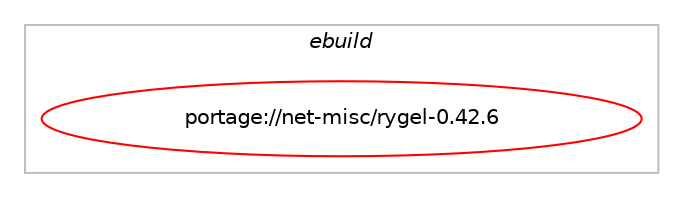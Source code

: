 digraph prolog {

# *************
# Graph options
# *************

newrank=true;
concentrate=true;
compound=true;
graph [rankdir=LR,fontname=Helvetica,fontsize=10,ranksep=1.5];#, ranksep=2.5, nodesep=0.2];
edge  [arrowhead=vee];
node  [fontname=Helvetica,fontsize=10];

# **********
# The ebuild
# **********

subgraph cluster_leftcol {
color=gray;
label=<<i>ebuild</i>>;
id [label="portage://net-misc/rygel-0.42.6", color=red, width=4, href="../net-misc/rygel-0.42.6.svg"];
}

# ****************
# The dependencies
# ****************

subgraph cluster_midcol {
color=gray;
label=<<i>dependencies</i>>;
subgraph cluster_compile {
fillcolor="#eeeeee";
style=filled;
label=<<i>compile</i>>;
# *** BEGIN UNKNOWN DEPENDENCY TYPE (TODO) ***
# id -> equal(use_conditional_group(positive,gtk,portage://net-misc/rygel-0.42.6,[package_dependency(portage://net-misc/rygel-0.42.6,install,no,x11-libs,gtk+,greaterequal,[3.22,,,3.22],[slot(3)],[])]))
# *** END UNKNOWN DEPENDENCY TYPE (TODO) ***

# *** BEGIN UNKNOWN DEPENDENCY TYPE (TODO) ***
# id -> equal(use_conditional_group(positive,introspection,portage://net-misc/rygel-0.42.6,[package_dependency(portage://net-misc/rygel-0.42.6,install,no,dev-libs,gobject-introspection,greaterequal,[1.33.4,,,1.33.4],any_same_slot,[])]))
# *** END UNKNOWN DEPENDENCY TYPE (TODO) ***

# *** BEGIN UNKNOWN DEPENDENCY TYPE (TODO) ***
# id -> equal(use_conditional_group(positive,sqlite,portage://net-misc/rygel-0.42.6,[package_dependency(portage://net-misc/rygel-0.42.6,install,no,dev-db,sqlite,greaterequal,[3.5,,,3.5],[slot(3)],[]),package_dependency(portage://net-misc/rygel-0.42.6,install,no,dev-libs,libunistring,none,[,,],any_same_slot,[])]))
# *** END UNKNOWN DEPENDENCY TYPE (TODO) ***

# *** BEGIN UNKNOWN DEPENDENCY TYPE (TODO) ***
# id -> equal(use_conditional_group(positive,tracker,portage://net-misc/rygel-0.42.6,[package_dependency(portage://net-misc/rygel-0.42.6,install,no,app-misc,tracker,none,[,,],[slot(3),equal],[use(enable(vala),positive)])]))
# *** END UNKNOWN DEPENDENCY TYPE (TODO) ***

# *** BEGIN UNKNOWN DEPENDENCY TYPE (TODO) ***
# id -> equal(use_conditional_group(positive,transcode,portage://net-misc/rygel-0.42.6,[package_dependency(portage://net-misc/rygel-0.42.6,install,no,media-libs,gst-plugins-bad,none,[,,],[slot(1.0)],[]),package_dependency(portage://net-misc/rygel-0.42.6,install,no,media-plugins,gst-plugins-twolame,none,[,,],[slot(1.0)],[]),package_dependency(portage://net-misc/rygel-0.42.6,install,no,media-plugins,gst-plugins-libav,none,[,,],[slot(1.0)],[])]))
# *** END UNKNOWN DEPENDENCY TYPE (TODO) ***

# *** BEGIN UNKNOWN DEPENDENCY TYPE (TODO) ***
# id -> equal(package_dependency(portage://net-misc/rygel-0.42.6,install,no,dev-libs,glib,greaterequal,[2.62.0,,,2.62.0],[slot(2)],[]))
# *** END UNKNOWN DEPENDENCY TYPE (TODO) ***

# *** BEGIN UNKNOWN DEPENDENCY TYPE (TODO) ***
# id -> equal(package_dependency(portage://net-misc/rygel-0.42.6,install,no,dev-libs,libgee,greaterequal,[0.8,,,0.8],[slot(0.8),equal],[]))
# *** END UNKNOWN DEPENDENCY TYPE (TODO) ***

# *** BEGIN UNKNOWN DEPENDENCY TYPE (TODO) ***
# id -> equal(package_dependency(portage://net-misc/rygel-0.42.6,install,no,dev-libs,libxml2,greaterequal,[2.7,,,2.7],[slot(2)],[]))
# *** END UNKNOWN DEPENDENCY TYPE (TODO) ***

# *** BEGIN UNKNOWN DEPENDENCY TYPE (TODO) ***
# id -> equal(package_dependency(portage://net-misc/rygel-0.42.6,install,no,media-libs,gst-plugins-base,greaterequal,[1.20,,,1.20],[slot(1.0)],[]))
# *** END UNKNOWN DEPENDENCY TYPE (TODO) ***

# *** BEGIN UNKNOWN DEPENDENCY TYPE (TODO) ***
# id -> equal(package_dependency(portage://net-misc/rygel-0.42.6,install,no,media-libs,gstreamer,greaterequal,[1.20,,,1.20],[slot(1.0)],[]))
# *** END UNKNOWN DEPENDENCY TYPE (TODO) ***

# *** BEGIN UNKNOWN DEPENDENCY TYPE (TODO) ***
# id -> equal(package_dependency(portage://net-misc/rygel-0.42.6,install,no,media-libs,gstreamer-editing-services,none,[,,],[slot(1.0)],[]))
# *** END UNKNOWN DEPENDENCY TYPE (TODO) ***

# *** BEGIN UNKNOWN DEPENDENCY TYPE (TODO) ***
# id -> equal(package_dependency(portage://net-misc/rygel-0.42.6,install,no,media-libs,gupnp-dlna,greaterequal,[0.9.4,,,0.9.4],[slot(2.0),equal],[]))
# *** END UNKNOWN DEPENDENCY TYPE (TODO) ***

# *** BEGIN UNKNOWN DEPENDENCY TYPE (TODO) ***
# id -> equal(package_dependency(portage://net-misc/rygel-0.42.6,install,no,media-libs,libmediaart,greaterequal,[0.7,,,0.7],[slot(2.0)],[use(enable(vala),none)]))
# *** END UNKNOWN DEPENDENCY TYPE (TODO) ***

# *** BEGIN UNKNOWN DEPENDENCY TYPE (TODO) ***
# id -> equal(package_dependency(portage://net-misc/rygel-0.42.6,install,no,media-plugins,gst-plugins-soup,none,[,,],[slot(1.0)],[]))
# *** END UNKNOWN DEPENDENCY TYPE (TODO) ***

# *** BEGIN UNKNOWN DEPENDENCY TYPE (TODO) ***
# id -> equal(package_dependency(portage://net-misc/rygel-0.42.6,install,no,net-libs,gssdp,greaterequal,[1.5.0,,,1.5.0],[slot(1.6),equal],[use(enable(vala),none)]))
# *** END UNKNOWN DEPENDENCY TYPE (TODO) ***

# *** BEGIN UNKNOWN DEPENDENCY TYPE (TODO) ***
# id -> equal(package_dependency(portage://net-misc/rygel-0.42.6,install,no,net-libs,gupnp,greaterequal,[1.5.2,,,1.5.2],[slot(1.6),equal],[use(enable(vala),none)]))
# *** END UNKNOWN DEPENDENCY TYPE (TODO) ***

# *** BEGIN UNKNOWN DEPENDENCY TYPE (TODO) ***
# id -> equal(package_dependency(portage://net-misc/rygel-0.42.6,install,no,net-libs,gupnp-av,greaterequal,[0.14.1,,,0.14.1],any_same_slot,[use(enable(vala),none)]))
# *** END UNKNOWN DEPENDENCY TYPE (TODO) ***

# *** BEGIN UNKNOWN DEPENDENCY TYPE (TODO) ***
# id -> equal(package_dependency(portage://net-misc/rygel-0.42.6,install,no,net-libs,libsoup,greaterequal,[3,,,3],[slot(3.0)],[]))
# *** END UNKNOWN DEPENDENCY TYPE (TODO) ***

# *** BEGIN UNKNOWN DEPENDENCY TYPE (TODO) ***
# id -> equal(package_dependency(portage://net-misc/rygel-0.42.6,install,no,sys-apps,util-linux,greaterequal,[2.20,,,2.20],[],[]))
# *** END UNKNOWN DEPENDENCY TYPE (TODO) ***

# *** BEGIN UNKNOWN DEPENDENCY TYPE (TODO) ***
# id -> equal(package_dependency(portage://net-misc/rygel-0.42.6,install,no,x11-libs,gdk-pixbuf,none,[,,],[slot(2)],[]))
# *** END UNKNOWN DEPENDENCY TYPE (TODO) ***

# *** BEGIN UNKNOWN DEPENDENCY TYPE (TODO) ***
# id -> equal(package_dependency(portage://net-misc/rygel-0.42.6,install,no,x11-libs,libX11,none,[,,],[],[]))
# *** END UNKNOWN DEPENDENCY TYPE (TODO) ***

# *** BEGIN UNKNOWN DEPENDENCY TYPE (TODO) ***
# id -> equal(package_dependency(portage://net-misc/rygel-0.42.6,install,no,x11-misc,shared-mime-info,none,[,,],[],[]))
# *** END UNKNOWN DEPENDENCY TYPE (TODO) ***

}
subgraph cluster_compileandrun {
fillcolor="#eeeeee";
style=filled;
label=<<i>compile and run</i>>;
}
subgraph cluster_run {
fillcolor="#eeeeee";
style=filled;
label=<<i>run</i>>;
# *** BEGIN UNKNOWN DEPENDENCY TYPE (TODO) ***
# id -> equal(use_conditional_group(positive,gtk,portage://net-misc/rygel-0.42.6,[package_dependency(portage://net-misc/rygel-0.42.6,run,no,x11-libs,gtk+,greaterequal,[3.22,,,3.22],[slot(3)],[])]))
# *** END UNKNOWN DEPENDENCY TYPE (TODO) ***

# *** BEGIN UNKNOWN DEPENDENCY TYPE (TODO) ***
# id -> equal(use_conditional_group(positive,introspection,portage://net-misc/rygel-0.42.6,[package_dependency(portage://net-misc/rygel-0.42.6,run,no,dev-libs,gobject-introspection,greaterequal,[1.33.4,,,1.33.4],any_same_slot,[])]))
# *** END UNKNOWN DEPENDENCY TYPE (TODO) ***

# *** BEGIN UNKNOWN DEPENDENCY TYPE (TODO) ***
# id -> equal(use_conditional_group(positive,sqlite,portage://net-misc/rygel-0.42.6,[package_dependency(portage://net-misc/rygel-0.42.6,run,no,dev-db,sqlite,greaterequal,[3.5,,,3.5],[slot(3)],[]),package_dependency(portage://net-misc/rygel-0.42.6,run,no,dev-libs,libunistring,none,[,,],any_same_slot,[])]))
# *** END UNKNOWN DEPENDENCY TYPE (TODO) ***

# *** BEGIN UNKNOWN DEPENDENCY TYPE (TODO) ***
# id -> equal(use_conditional_group(positive,tracker,portage://net-misc/rygel-0.42.6,[package_dependency(portage://net-misc/rygel-0.42.6,run,no,app-misc,tracker,none,[,,],[slot(3),equal],[use(enable(vala),positive)])]))
# *** END UNKNOWN DEPENDENCY TYPE (TODO) ***

# *** BEGIN UNKNOWN DEPENDENCY TYPE (TODO) ***
# id -> equal(use_conditional_group(positive,transcode,portage://net-misc/rygel-0.42.6,[package_dependency(portage://net-misc/rygel-0.42.6,run,no,media-libs,gst-plugins-bad,none,[,,],[slot(1.0)],[]),package_dependency(portage://net-misc/rygel-0.42.6,run,no,media-plugins,gst-plugins-twolame,none,[,,],[slot(1.0)],[]),package_dependency(portage://net-misc/rygel-0.42.6,run,no,media-plugins,gst-plugins-libav,none,[,,],[slot(1.0)],[])]))
# *** END UNKNOWN DEPENDENCY TYPE (TODO) ***

# *** BEGIN UNKNOWN DEPENDENCY TYPE (TODO) ***
# id -> equal(package_dependency(portage://net-misc/rygel-0.42.6,run,no,dev-libs,glib,greaterequal,[2.62.0,,,2.62.0],[slot(2)],[]))
# *** END UNKNOWN DEPENDENCY TYPE (TODO) ***

# *** BEGIN UNKNOWN DEPENDENCY TYPE (TODO) ***
# id -> equal(package_dependency(portage://net-misc/rygel-0.42.6,run,no,dev-libs,libgee,greaterequal,[0.8,,,0.8],[slot(0.8),equal],[]))
# *** END UNKNOWN DEPENDENCY TYPE (TODO) ***

# *** BEGIN UNKNOWN DEPENDENCY TYPE (TODO) ***
# id -> equal(package_dependency(portage://net-misc/rygel-0.42.6,run,no,dev-libs,libxml2,greaterequal,[2.7,,,2.7],[slot(2)],[]))
# *** END UNKNOWN DEPENDENCY TYPE (TODO) ***

# *** BEGIN UNKNOWN DEPENDENCY TYPE (TODO) ***
# id -> equal(package_dependency(portage://net-misc/rygel-0.42.6,run,no,media-libs,gst-plugins-base,greaterequal,[1.20,,,1.20],[slot(1.0)],[]))
# *** END UNKNOWN DEPENDENCY TYPE (TODO) ***

# *** BEGIN UNKNOWN DEPENDENCY TYPE (TODO) ***
# id -> equal(package_dependency(portage://net-misc/rygel-0.42.6,run,no,media-libs,gstreamer,greaterequal,[1.20,,,1.20],[slot(1.0)],[]))
# *** END UNKNOWN DEPENDENCY TYPE (TODO) ***

# *** BEGIN UNKNOWN DEPENDENCY TYPE (TODO) ***
# id -> equal(package_dependency(portage://net-misc/rygel-0.42.6,run,no,media-libs,gstreamer-editing-services,none,[,,],[slot(1.0)],[]))
# *** END UNKNOWN DEPENDENCY TYPE (TODO) ***

# *** BEGIN UNKNOWN DEPENDENCY TYPE (TODO) ***
# id -> equal(package_dependency(portage://net-misc/rygel-0.42.6,run,no,media-libs,gupnp-dlna,greaterequal,[0.9.4,,,0.9.4],[slot(2.0),equal],[]))
# *** END UNKNOWN DEPENDENCY TYPE (TODO) ***

# *** BEGIN UNKNOWN DEPENDENCY TYPE (TODO) ***
# id -> equal(package_dependency(portage://net-misc/rygel-0.42.6,run,no,media-libs,libmediaart,greaterequal,[0.7,,,0.7],[slot(2.0)],[use(enable(vala),none)]))
# *** END UNKNOWN DEPENDENCY TYPE (TODO) ***

# *** BEGIN UNKNOWN DEPENDENCY TYPE (TODO) ***
# id -> equal(package_dependency(portage://net-misc/rygel-0.42.6,run,no,media-plugins,gst-plugins-soup,none,[,,],[slot(1.0)],[]))
# *** END UNKNOWN DEPENDENCY TYPE (TODO) ***

# *** BEGIN UNKNOWN DEPENDENCY TYPE (TODO) ***
# id -> equal(package_dependency(portage://net-misc/rygel-0.42.6,run,no,net-libs,gssdp,greaterequal,[1.5.0,,,1.5.0],[slot(1.6),equal],[use(enable(vala),none)]))
# *** END UNKNOWN DEPENDENCY TYPE (TODO) ***

# *** BEGIN UNKNOWN DEPENDENCY TYPE (TODO) ***
# id -> equal(package_dependency(portage://net-misc/rygel-0.42.6,run,no,net-libs,gupnp,greaterequal,[1.5.2,,,1.5.2],[slot(1.6),equal],[use(enable(vala),none)]))
# *** END UNKNOWN DEPENDENCY TYPE (TODO) ***

# *** BEGIN UNKNOWN DEPENDENCY TYPE (TODO) ***
# id -> equal(package_dependency(portage://net-misc/rygel-0.42.6,run,no,net-libs,gupnp-av,greaterequal,[0.14.1,,,0.14.1],any_same_slot,[use(enable(vala),none)]))
# *** END UNKNOWN DEPENDENCY TYPE (TODO) ***

# *** BEGIN UNKNOWN DEPENDENCY TYPE (TODO) ***
# id -> equal(package_dependency(portage://net-misc/rygel-0.42.6,run,no,net-libs,libsoup,greaterequal,[3,,,3],[slot(3.0)],[]))
# *** END UNKNOWN DEPENDENCY TYPE (TODO) ***

# *** BEGIN UNKNOWN DEPENDENCY TYPE (TODO) ***
# id -> equal(package_dependency(portage://net-misc/rygel-0.42.6,run,no,sys-apps,util-linux,greaterequal,[2.20,,,2.20],[],[]))
# *** END UNKNOWN DEPENDENCY TYPE (TODO) ***

# *** BEGIN UNKNOWN DEPENDENCY TYPE (TODO) ***
# id -> equal(package_dependency(portage://net-misc/rygel-0.42.6,run,no,x11-libs,gdk-pixbuf,none,[,,],[slot(2)],[]))
# *** END UNKNOWN DEPENDENCY TYPE (TODO) ***

# *** BEGIN UNKNOWN DEPENDENCY TYPE (TODO) ***
# id -> equal(package_dependency(portage://net-misc/rygel-0.42.6,run,no,x11-libs,libX11,none,[,,],[],[]))
# *** END UNKNOWN DEPENDENCY TYPE (TODO) ***

# *** BEGIN UNKNOWN DEPENDENCY TYPE (TODO) ***
# id -> equal(package_dependency(portage://net-misc/rygel-0.42.6,run,no,x11-misc,shared-mime-info,none,[,,],[],[]))
# *** END UNKNOWN DEPENDENCY TYPE (TODO) ***

}
}

# **************
# The candidates
# **************

subgraph cluster_choices {
rank=same;
color=gray;
label=<<i>candidates</i>>;

}

}
